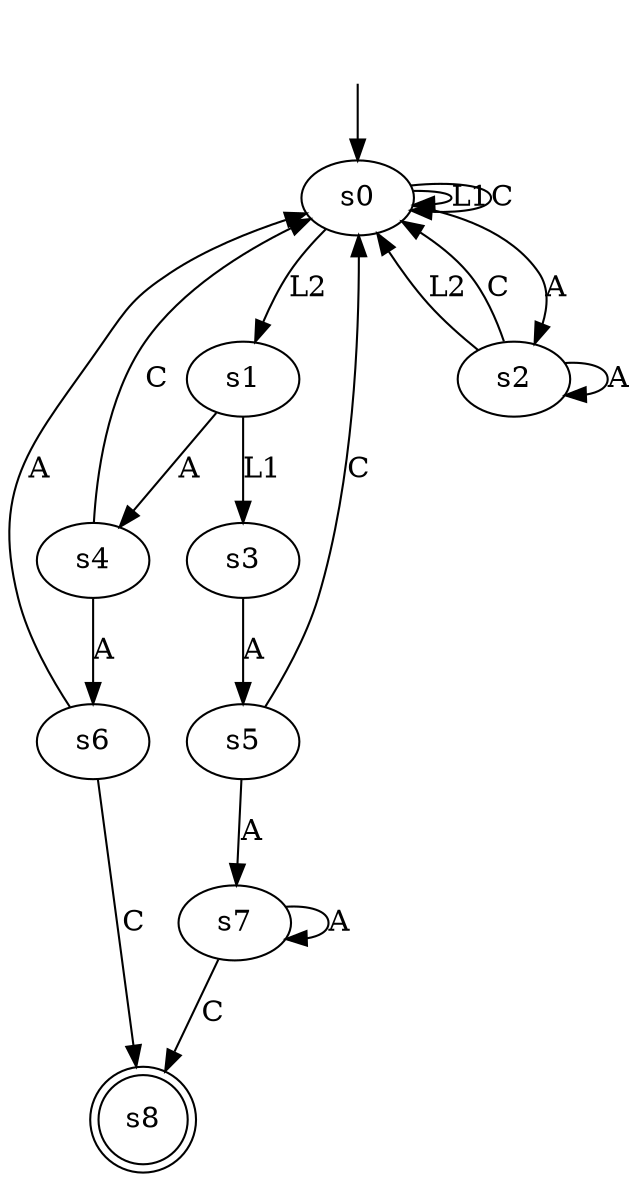 digraph "output/magento_result_b_0.4" {
s0 [label=s0];
s1 [label=s1];
s2 [label=s2];
s3 [label=s3];
s4 [label=s4];
s5 [label=s5];
s6 [label=s6];
s7 [label=s7];
s8 [label=s8, shape=doublecircle];
s0 -> s0  [label=L1];
s0 -> s1  [label=L2];
s0 -> s2  [label=A];
s0 -> s0  [label=C];
s1 -> s3  [label=L1];
s1 -> s4  [label=A];
s2 -> s0  [label=L2];
s2 -> s2  [label=A];
s2 -> s0  [label=C];
s3 -> s5  [label=A];
s4 -> s6  [label=A];
s4 -> s0  [label=C];
s5 -> s7  [label=A];
s5 -> s0  [label=C];
s6 -> s0  [label=A];
s6 -> s8  [label=C];
s7 -> s7  [label=A];
s7 -> s8  [label=C];
__start0 [label="", shape=none];
__start0 -> s0  [label=""];
}
